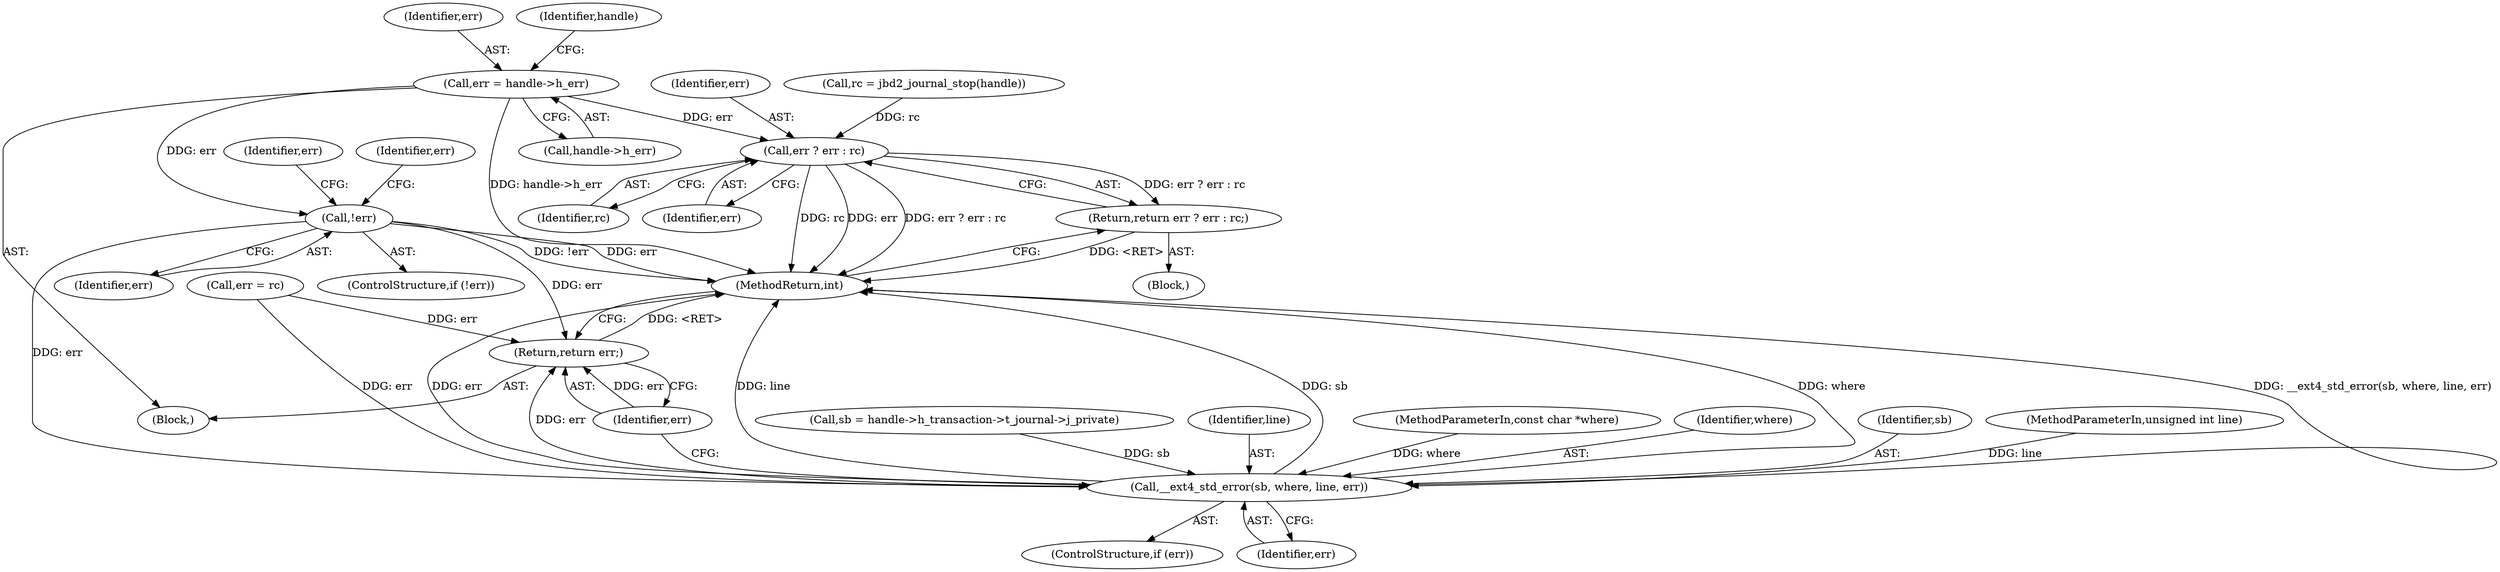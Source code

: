 digraph "0_linux_6934da9238da947628be83635e365df41064b09b@pointer" {
"1000117" [label="(Call,err = handle->h_err)"];
"1000133" [label="(Call,err ? err : rc)"];
"1000132" [label="(Return,return err ? err : rc;)"];
"1000151" [label="(Call,!err)"];
"1000158" [label="(Call,__ext4_std_error(sb, where, line, err))"];
"1000163" [label="(Return,return err;)"];
"1000128" [label="(Call,rc = jbd2_journal_stop(handle))"];
"1000151" [label="(Call,!err)"];
"1000137" [label="(Call,sb = handle->h_transaction->t_journal->j_private)"];
"1000157" [label="(Identifier,err)"];
"1000104" [label="(Block,)"];
"1000117" [label="(Call,err = handle->h_err)"];
"1000165" [label="(MethodReturn,int)"];
"1000161" [label="(Identifier,line)"];
"1000156" [label="(ControlStructure,if (err))"];
"1000164" [label="(Identifier,err)"];
"1000119" [label="(Call,handle->h_err)"];
"1000118" [label="(Identifier,err)"];
"1000136" [label="(Identifier,rc)"];
"1000101" [label="(MethodParameterIn,const char *where)"];
"1000135" [label="(Identifier,err)"];
"1000160" [label="(Identifier,where)"];
"1000153" [label="(Call,err = rc)"];
"1000133" [label="(Call,err ? err : rc)"];
"1000159" [label="(Identifier,sb)"];
"1000125" [label="(Identifier,handle)"];
"1000127" [label="(Block,)"];
"1000162" [label="(Identifier,err)"];
"1000163" [label="(Return,return err;)"];
"1000102" [label="(MethodParameterIn,unsigned int line)"];
"1000154" [label="(Identifier,err)"];
"1000134" [label="(Identifier,err)"];
"1000132" [label="(Return,return err ? err : rc;)"];
"1000152" [label="(Identifier,err)"];
"1000150" [label="(ControlStructure,if (!err))"];
"1000158" [label="(Call,__ext4_std_error(sb, where, line, err))"];
"1000117" -> "1000104"  [label="AST: "];
"1000117" -> "1000119"  [label="CFG: "];
"1000118" -> "1000117"  [label="AST: "];
"1000119" -> "1000117"  [label="AST: "];
"1000125" -> "1000117"  [label="CFG: "];
"1000117" -> "1000165"  [label="DDG: handle->h_err"];
"1000117" -> "1000133"  [label="DDG: err"];
"1000117" -> "1000151"  [label="DDG: err"];
"1000133" -> "1000132"  [label="AST: "];
"1000133" -> "1000135"  [label="CFG: "];
"1000133" -> "1000136"  [label="CFG: "];
"1000134" -> "1000133"  [label="AST: "];
"1000135" -> "1000133"  [label="AST: "];
"1000136" -> "1000133"  [label="AST: "];
"1000132" -> "1000133"  [label="CFG: "];
"1000133" -> "1000165"  [label="DDG: rc"];
"1000133" -> "1000165"  [label="DDG: err"];
"1000133" -> "1000165"  [label="DDG: err ? err : rc"];
"1000133" -> "1000132"  [label="DDG: err ? err : rc"];
"1000128" -> "1000133"  [label="DDG: rc"];
"1000132" -> "1000127"  [label="AST: "];
"1000165" -> "1000132"  [label="CFG: "];
"1000132" -> "1000165"  [label="DDG: <RET>"];
"1000151" -> "1000150"  [label="AST: "];
"1000151" -> "1000152"  [label="CFG: "];
"1000152" -> "1000151"  [label="AST: "];
"1000154" -> "1000151"  [label="CFG: "];
"1000157" -> "1000151"  [label="CFG: "];
"1000151" -> "1000165"  [label="DDG: !err"];
"1000151" -> "1000165"  [label="DDG: err"];
"1000151" -> "1000158"  [label="DDG: err"];
"1000151" -> "1000163"  [label="DDG: err"];
"1000158" -> "1000156"  [label="AST: "];
"1000158" -> "1000162"  [label="CFG: "];
"1000159" -> "1000158"  [label="AST: "];
"1000160" -> "1000158"  [label="AST: "];
"1000161" -> "1000158"  [label="AST: "];
"1000162" -> "1000158"  [label="AST: "];
"1000164" -> "1000158"  [label="CFG: "];
"1000158" -> "1000165"  [label="DDG: sb"];
"1000158" -> "1000165"  [label="DDG: where"];
"1000158" -> "1000165"  [label="DDG: __ext4_std_error(sb, where, line, err)"];
"1000158" -> "1000165"  [label="DDG: err"];
"1000158" -> "1000165"  [label="DDG: line"];
"1000137" -> "1000158"  [label="DDG: sb"];
"1000101" -> "1000158"  [label="DDG: where"];
"1000102" -> "1000158"  [label="DDG: line"];
"1000153" -> "1000158"  [label="DDG: err"];
"1000158" -> "1000163"  [label="DDG: err"];
"1000163" -> "1000104"  [label="AST: "];
"1000163" -> "1000164"  [label="CFG: "];
"1000164" -> "1000163"  [label="AST: "];
"1000165" -> "1000163"  [label="CFG: "];
"1000163" -> "1000165"  [label="DDG: <RET>"];
"1000164" -> "1000163"  [label="DDG: err"];
"1000153" -> "1000163"  [label="DDG: err"];
}
